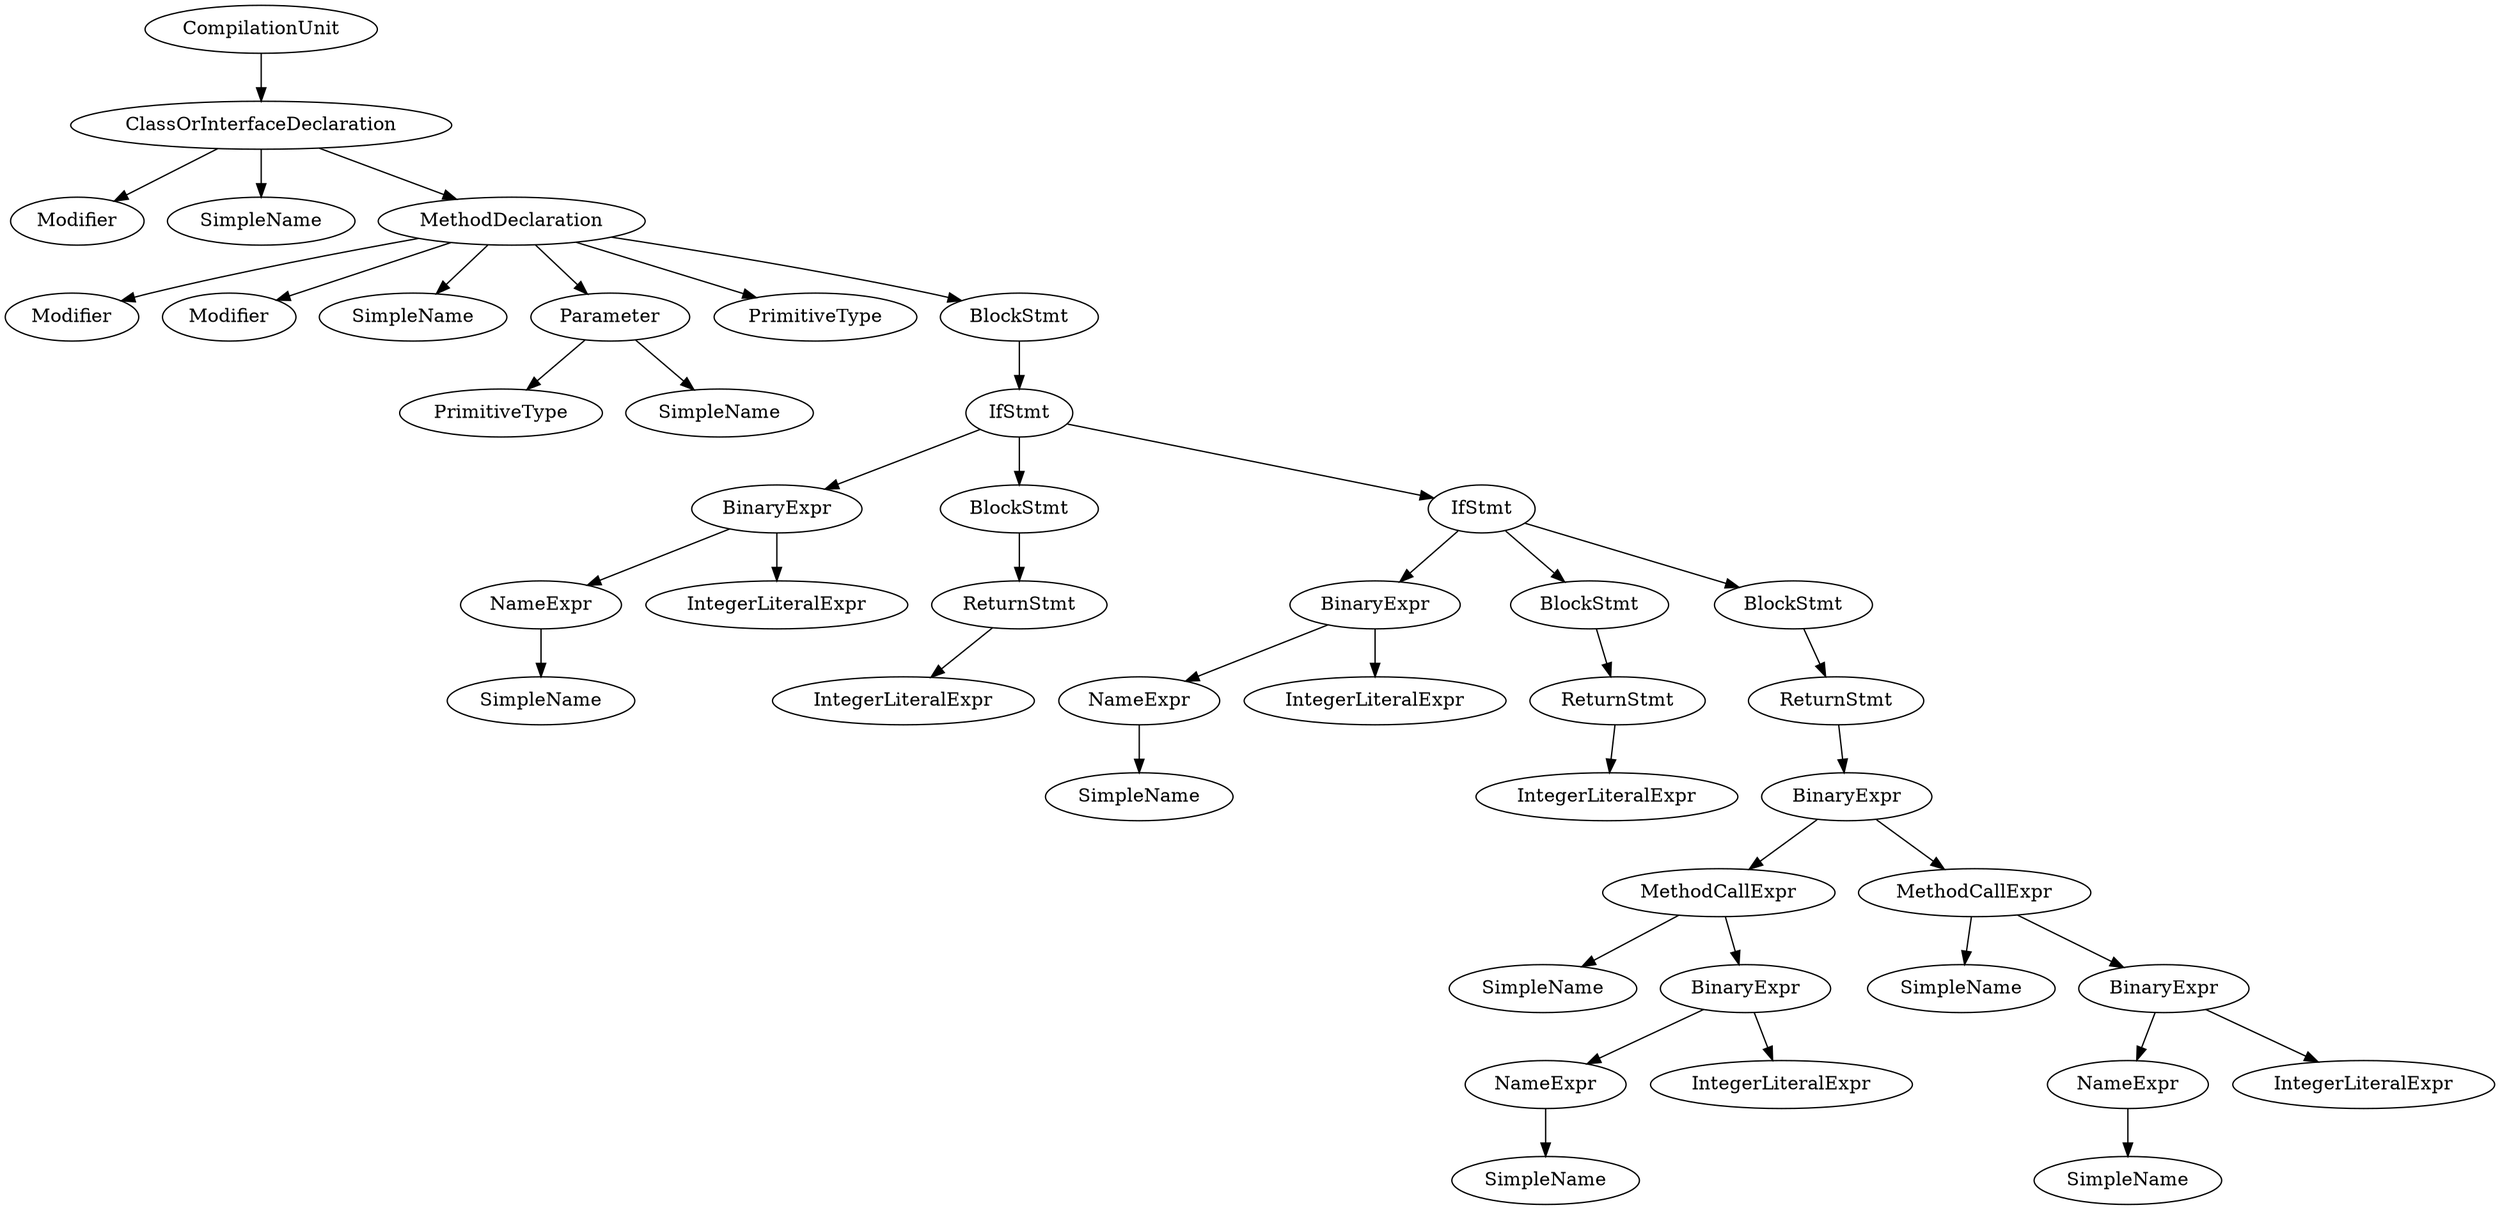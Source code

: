 digraph AST {
  1 [label="CompilationUnit"];
  2 [label="ClassOrInterfaceDeclaration"];
  1 -> 2;
  3 [label="Modifier"];
  2 -> 3;
  4 [label="SimpleName"];
  2 -> 4;
  5 [label="MethodDeclaration"];
  2 -> 5;
  6 [label="Modifier"];
  5 -> 6;
  7 [label="Modifier"];
  5 -> 7;
  8 [label="SimpleName"];
  5 -> 8;
  9 [label="Parameter"];
  5 -> 9;
  10 [label="PrimitiveType"];
  9 -> 10;
  11 [label="SimpleName"];
  9 -> 11;
  12 [label="PrimitiveType"];
  5 -> 12;
  13 [label="BlockStmt"];
  5 -> 13;
  14 [label="IfStmt"];
  13 -> 14;
  15 [label="BinaryExpr"];
  14 -> 15;
  16 [label="NameExpr"];
  15 -> 16;
  17 [label="SimpleName"];
  16 -> 17;
  18 [label="IntegerLiteralExpr"];
  15 -> 18;
  19 [label="BlockStmt"];
  14 -> 19;
  20 [label="ReturnStmt"];
  19 -> 20;
  21 [label="IntegerLiteralExpr"];
  20 -> 21;
  22 [label="IfStmt"];
  14 -> 22;
  23 [label="BinaryExpr"];
  22 -> 23;
  24 [label="NameExpr"];
  23 -> 24;
  25 [label="SimpleName"];
  24 -> 25;
  26 [label="IntegerLiteralExpr"];
  23 -> 26;
  27 [label="BlockStmt"];
  22 -> 27;
  28 [label="ReturnStmt"];
  27 -> 28;
  29 [label="IntegerLiteralExpr"];
  28 -> 29;
  30 [label="BlockStmt"];
  22 -> 30;
  31 [label="ReturnStmt"];
  30 -> 31;
  32 [label="BinaryExpr"];
  31 -> 32;
  33 [label="MethodCallExpr"];
  32 -> 33;
  34 [label="SimpleName"];
  33 -> 34;
  35 [label="BinaryExpr"];
  33 -> 35;
  36 [label="NameExpr"];
  35 -> 36;
  37 [label="SimpleName"];
  36 -> 37;
  38 [label="IntegerLiteralExpr"];
  35 -> 38;
  39 [label="MethodCallExpr"];
  32 -> 39;
  40 [label="SimpleName"];
  39 -> 40;
  41 [label="BinaryExpr"];
  39 -> 41;
  42 [label="NameExpr"];
  41 -> 42;
  43 [label="SimpleName"];
  42 -> 43;
  44 [label="IntegerLiteralExpr"];
  41 -> 44;
}